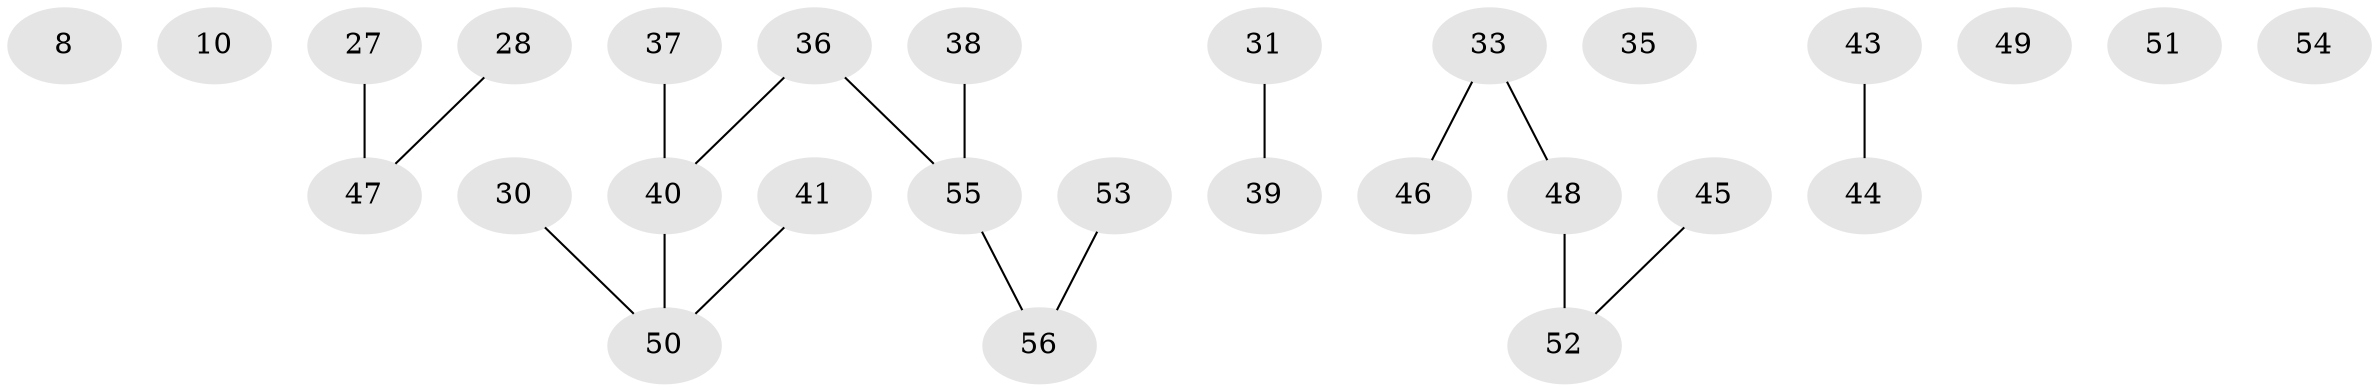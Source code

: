 // original degree distribution, {1: 0.48214285714285715, 3: 0.14285714285714285, 4: 0.05357142857142857, 2: 0.21428571428571427, 0: 0.08928571428571429, 5: 0.017857142857142856}
// Generated by graph-tools (version 1.1) at 2025/39/03/09/25 04:39:17]
// undirected, 28 vertices, 17 edges
graph export_dot {
graph [start="1"]
  node [color=gray90,style=filled];
  8;
  10;
  27;
  28 [super="+25"];
  30;
  31;
  33;
  35;
  36 [super="+22"];
  37;
  38;
  39;
  40 [super="+7+15+24"];
  41 [super="+12+18+20"];
  43;
  44;
  45 [super="+16+17"];
  46;
  47;
  48 [super="+6+34"];
  49;
  50 [super="+3+21"];
  51 [super="+13+19"];
  52;
  53 [super="+9+11+23"];
  54;
  55 [super="+26"];
  56 [super="+42"];
  27 -- 47;
  28 -- 47;
  30 -- 50;
  31 -- 39;
  33 -- 46;
  33 -- 48;
  36 -- 40;
  36 -- 55;
  37 -- 40;
  38 -- 55;
  40 -- 50;
  41 -- 50;
  43 -- 44;
  45 -- 52;
  48 -- 52 [weight=2];
  53 -- 56;
  55 -- 56;
}
